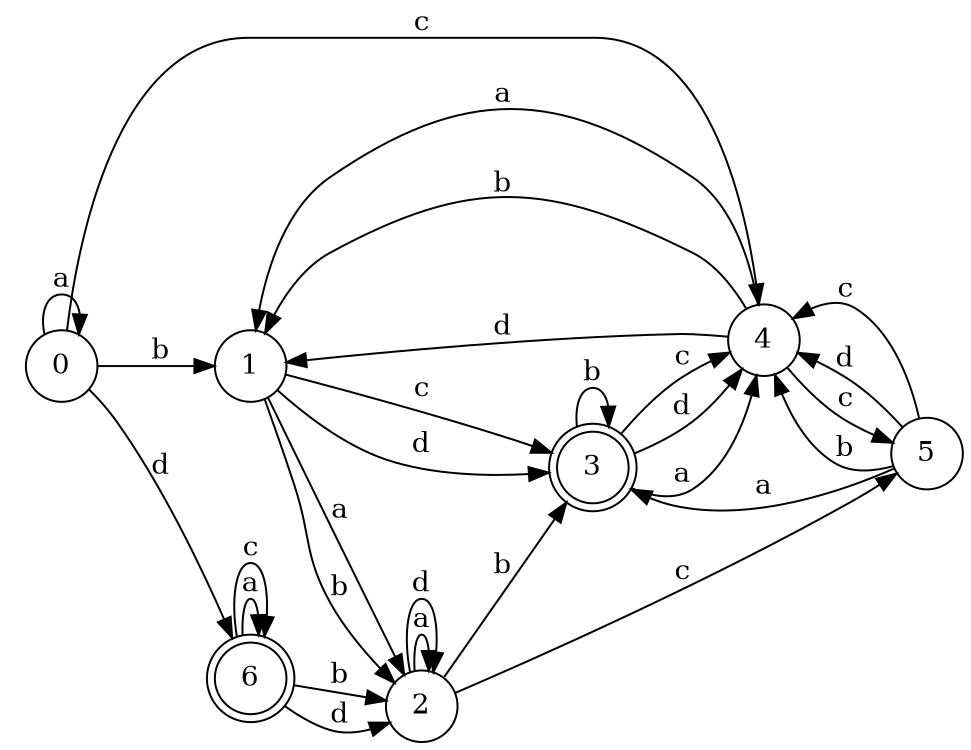 digraph n6_8 {
__start0 [label="" shape="none"];

rankdir=LR;
size="8,5";

s0 [style="filled", color="black", fillcolor="white" shape="circle", label="0"];
s1 [style="filled", color="black", fillcolor="white" shape="circle", label="1"];
s2 [style="filled", color="black", fillcolor="white" shape="circle", label="2"];
s3 [style="rounded,filled", color="black", fillcolor="white" shape="doublecircle", label="3"];
s4 [style="filled", color="black", fillcolor="white" shape="circle", label="4"];
s5 [style="filled", color="black", fillcolor="white" shape="circle", label="5"];
s6 [style="rounded,filled", color="black", fillcolor="white" shape="doublecircle", label="6"];
s0 -> s0 [label="a"];
s0 -> s1 [label="b"];
s0 -> s4 [label="c"];
s0 -> s6 [label="d"];
s1 -> s2 [label="a"];
s1 -> s2 [label="b"];
s1 -> s3 [label="c"];
s1 -> s3 [label="d"];
s2 -> s2 [label="a"];
s2 -> s3 [label="b"];
s2 -> s5 [label="c"];
s2 -> s2 [label="d"];
s3 -> s4 [label="a"];
s3 -> s3 [label="b"];
s3 -> s4 [label="c"];
s3 -> s4 [label="d"];
s4 -> s1 [label="a"];
s4 -> s1 [label="b"];
s4 -> s5 [label="c"];
s4 -> s1 [label="d"];
s5 -> s3 [label="a"];
s5 -> s4 [label="b"];
s5 -> s4 [label="c"];
s5 -> s4 [label="d"];
s6 -> s6 [label="a"];
s6 -> s2 [label="b"];
s6 -> s6 [label="c"];
s6 -> s2 [label="d"];

}
